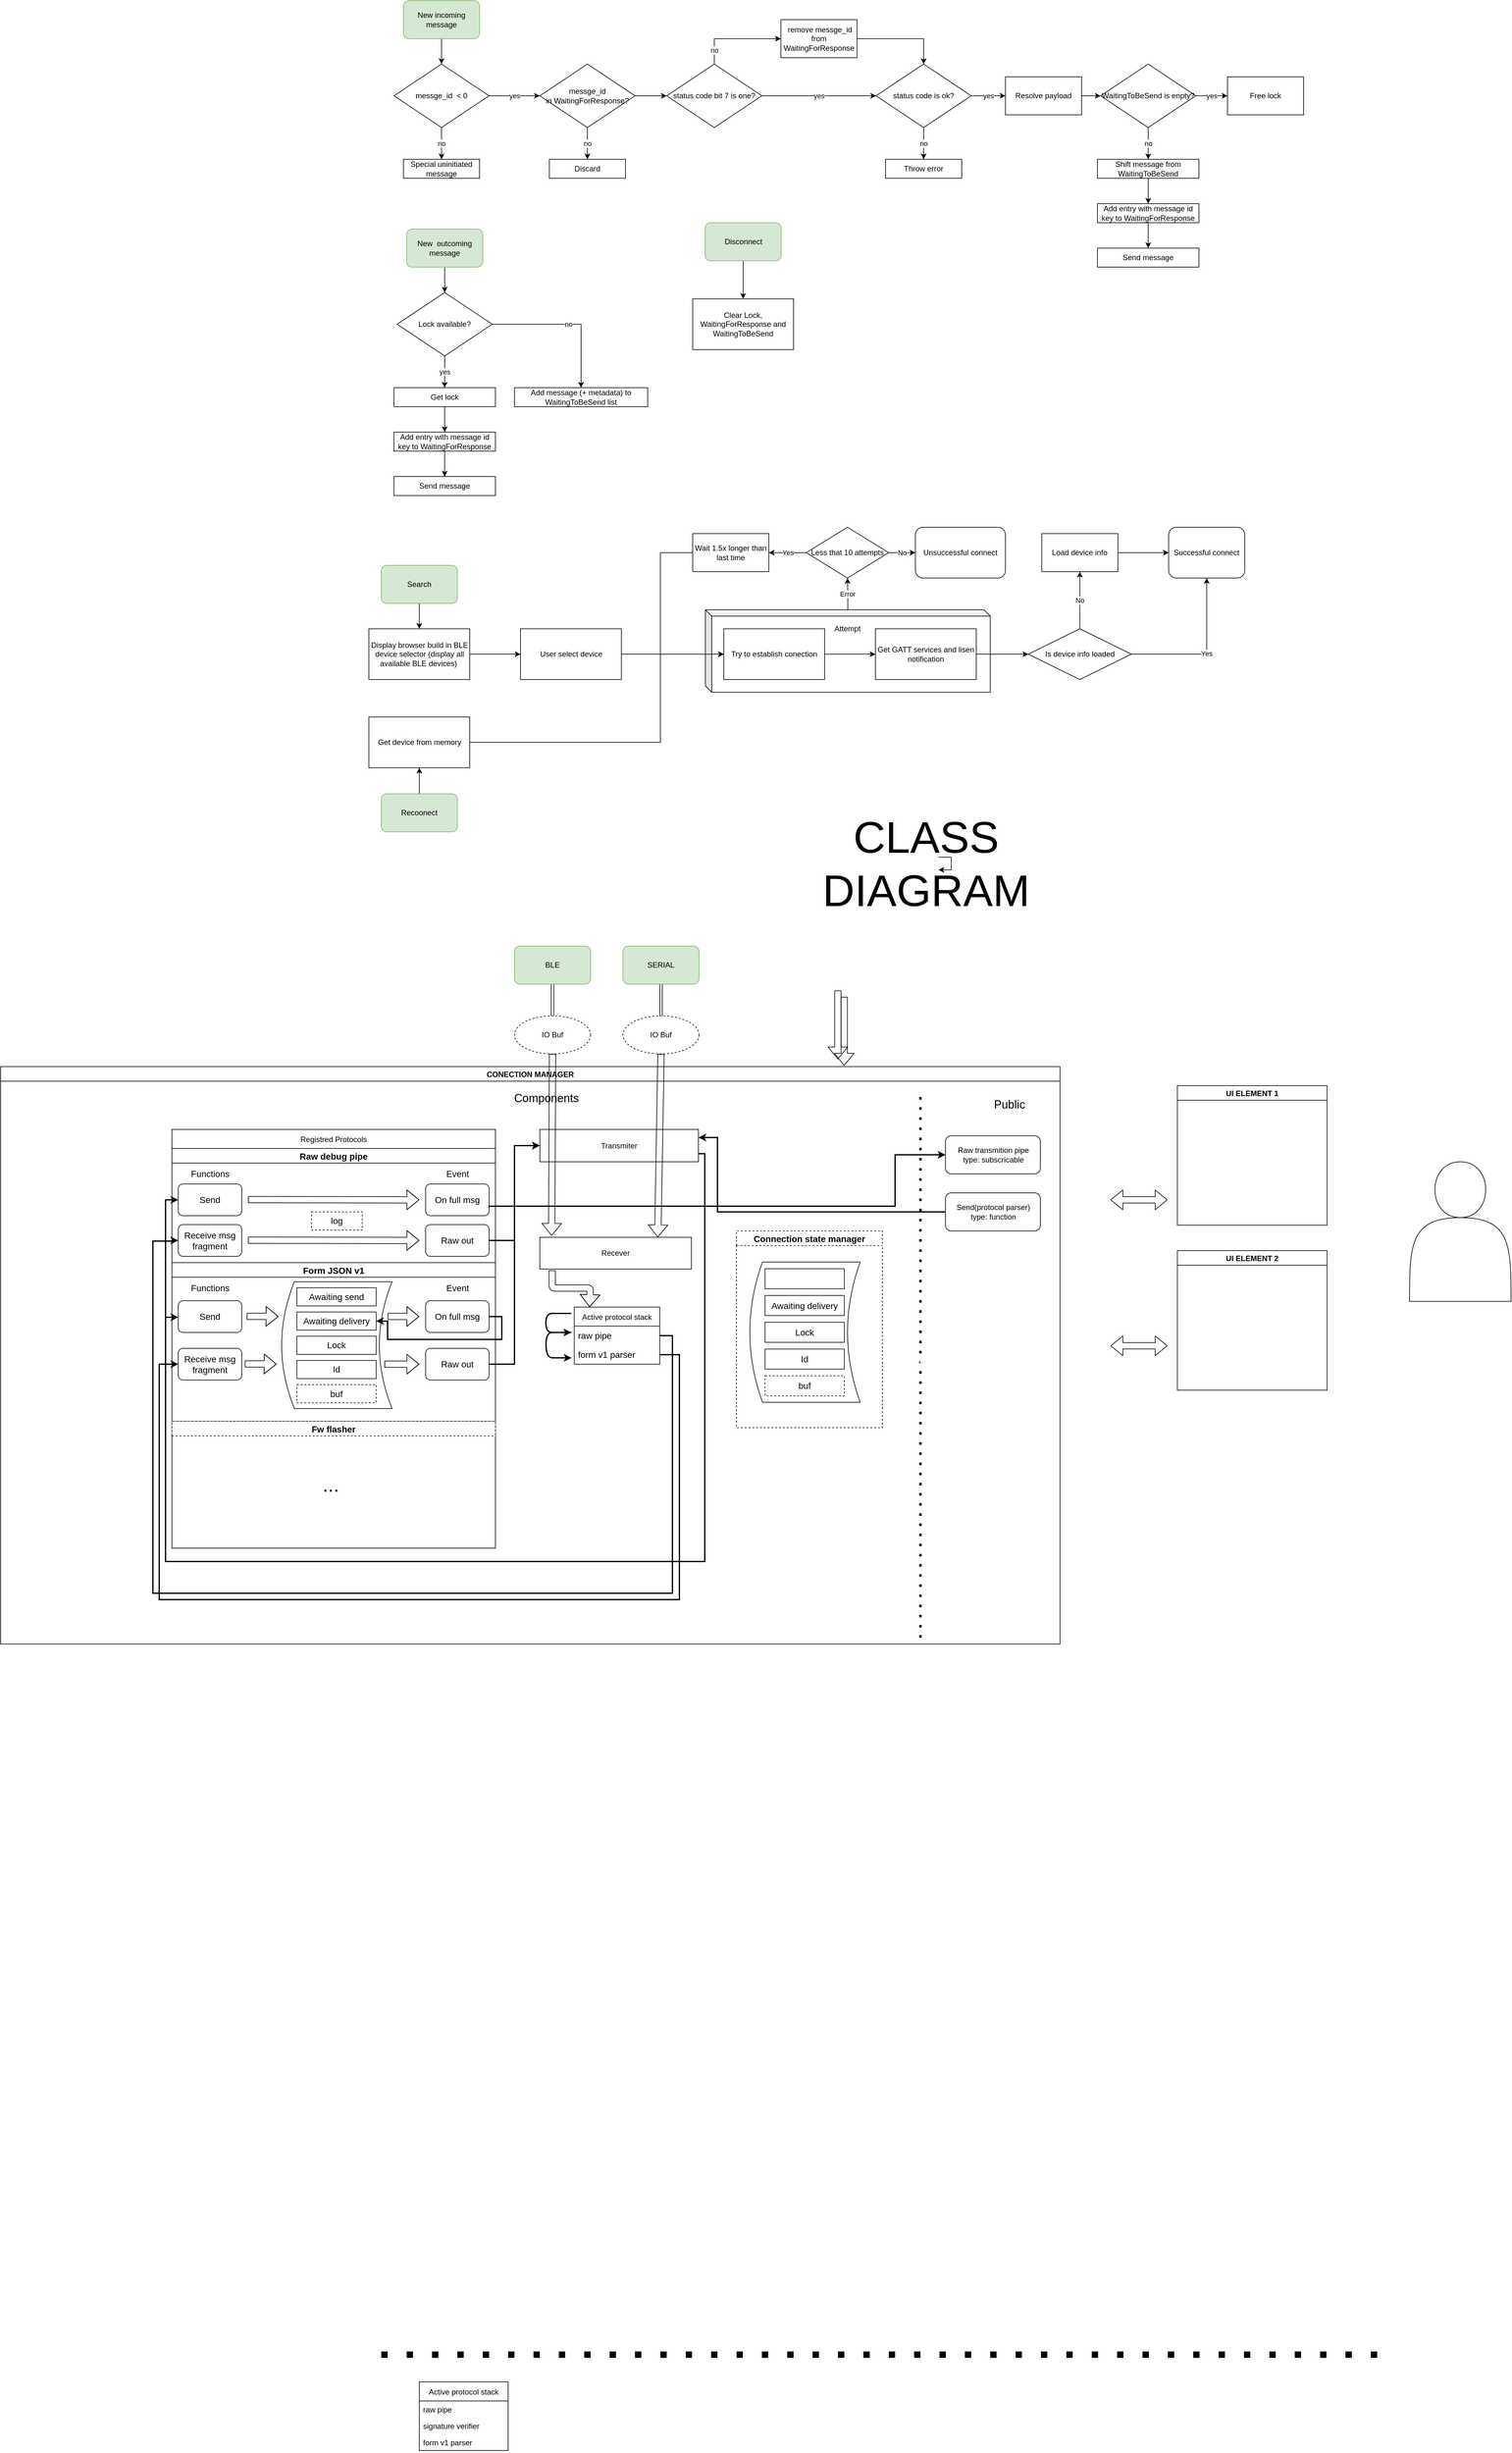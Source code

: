 <mxfile version="13.10.0" type="github">
  <diagram id="C5RBs43oDa-KdzZeNtuy" name="Page-1">
    <mxGraphModel dx="2249" dy="794" grid="1" gridSize="10" guides="1" tooltips="1" connect="1" arrows="1" fold="1" page="1" pageScale="1" pageWidth="827" pageHeight="1169" math="0" shadow="0">
      <root>
        <mxCell id="WIyWlLk6GJQsqaUBKTNV-0" />
        <mxCell id="WIyWlLk6GJQsqaUBKTNV-1" parent="WIyWlLk6GJQsqaUBKTNV-0" />
        <mxCell id="lvy2lMZmZ3CIqMIN97Mz-41" value="Active protocol stack" style="swimlane;fontStyle=0;childLayout=stackLayout;horizontal=1;startSize=30;fillColor=none;horizontalStack=0;resizeParent=1;resizeParentMax=0;resizeLast=0;collapsible=1;marginBottom=0;" vertex="1" parent="WIyWlLk6GJQsqaUBKTNV-1">
          <mxGeometry x="100" y="3793" width="140" height="108" as="geometry" />
        </mxCell>
        <mxCell id="lvy2lMZmZ3CIqMIN97Mz-42" value="raw pipe" style="text;strokeColor=none;fillColor=none;align=left;verticalAlign=top;spacingLeft=4;spacingRight=4;overflow=hidden;rotatable=0;points=[[0,0.5],[1,0.5]];portConstraint=eastwest;" vertex="1" parent="lvy2lMZmZ3CIqMIN97Mz-41">
          <mxGeometry y="30" width="140" height="26" as="geometry" />
        </mxCell>
        <mxCell id="lvy2lMZmZ3CIqMIN97Mz-45" value="signature verifier" style="text;strokeColor=none;fillColor=none;align=left;verticalAlign=top;spacingLeft=4;spacingRight=4;overflow=hidden;rotatable=0;points=[[0,0.5],[1,0.5]];portConstraint=eastwest;" vertex="1" parent="lvy2lMZmZ3CIqMIN97Mz-41">
          <mxGeometry y="56" width="140" height="26" as="geometry" />
        </mxCell>
        <mxCell id="lvy2lMZmZ3CIqMIN97Mz-43" value="form v1 parser" style="text;strokeColor=none;fillColor=none;align=left;verticalAlign=top;spacingLeft=4;spacingRight=4;overflow=hidden;rotatable=0;points=[[0,0.5],[1,0.5]];portConstraint=eastwest;" vertex="1" parent="lvy2lMZmZ3CIqMIN97Mz-41">
          <mxGeometry y="82" width="140" height="26" as="geometry" />
        </mxCell>
        <mxCell id="F4NEJMLzwADMv4_Ogzno-10" value="Error" style="edgeStyle=orthogonalEdgeStyle;rounded=0;orthogonalLoop=1;jettySize=auto;html=1;entryX=0.5;entryY=1;entryDx=0;entryDy=0;" parent="WIyWlLk6GJQsqaUBKTNV-1" source="F4NEJMLzwADMv4_Ogzno-6" target="F4NEJMLzwADMv4_Ogzno-11" edge="1">
          <mxGeometry x="0.01" relative="1" as="geometry">
            <mxPoint x="775" y="950" as="targetPoint" />
            <Array as="points" />
            <mxPoint as="offset" />
          </mxGeometry>
        </mxCell>
        <mxCell id="F4NEJMLzwADMv4_Ogzno-6" value="" style="shape=cube;whiteSpace=wrap;html=1;boundedLbl=1;backgroundOutline=1;darkOpacity=0.05;darkOpacity2=0.1;size=10;" parent="WIyWlLk6GJQsqaUBKTNV-1" vertex="1">
          <mxGeometry x="551" y="1000" width="449" height="130" as="geometry" />
        </mxCell>
        <mxCell id="9E-DVvD8XDIGVB_MegTr-2" value="" style="edgeStyle=orthogonalEdgeStyle;rounded=0;orthogonalLoop=1;jettySize=auto;html=1;entryX=0.5;entryY=0;entryDx=0;entryDy=0;" parent="WIyWlLk6GJQsqaUBKTNV-1" source="9E-DVvD8XDIGVB_MegTr-0" target="9E-DVvD8XDIGVB_MegTr-3" edge="1">
          <mxGeometry relative="1" as="geometry">
            <mxPoint x="140" y="530" as="targetPoint" />
          </mxGeometry>
        </mxCell>
        <mxCell id="9E-DVvD8XDIGVB_MegTr-0" value="New&amp;nbsp; outcoming message" style="rounded=1;whiteSpace=wrap;html=1;fillColor=#d5e8d4;strokeColor=#82b366;" parent="WIyWlLk6GJQsqaUBKTNV-1" vertex="1">
          <mxGeometry x="80" y="400" width="120" height="60" as="geometry" />
        </mxCell>
        <mxCell id="9E-DVvD8XDIGVB_MegTr-7" value="yes" style="edgeStyle=orthogonalEdgeStyle;rounded=0;orthogonalLoop=1;jettySize=auto;html=1;" parent="WIyWlLk6GJQsqaUBKTNV-1" source="9E-DVvD8XDIGVB_MegTr-3" target="9E-DVvD8XDIGVB_MegTr-6" edge="1">
          <mxGeometry relative="1" as="geometry" />
        </mxCell>
        <mxCell id="9E-DVvD8XDIGVB_MegTr-14" value="no" style="edgeStyle=orthogonalEdgeStyle;rounded=0;orthogonalLoop=1;jettySize=auto;html=1;" parent="WIyWlLk6GJQsqaUBKTNV-1" source="9E-DVvD8XDIGVB_MegTr-3" target="9E-DVvD8XDIGVB_MegTr-13" edge="1">
          <mxGeometry relative="1" as="geometry" />
        </mxCell>
        <mxCell id="9E-DVvD8XDIGVB_MegTr-3" value="Lock available?" style="rhombus;whiteSpace=wrap;html=1;" parent="WIyWlLk6GJQsqaUBKTNV-1" vertex="1">
          <mxGeometry x="65" y="500" width="150" height="100" as="geometry" />
        </mxCell>
        <mxCell id="9E-DVvD8XDIGVB_MegTr-11" value="" style="edgeStyle=orthogonalEdgeStyle;rounded=0;orthogonalLoop=1;jettySize=auto;html=1;" parent="WIyWlLk6GJQsqaUBKTNV-1" source="9E-DVvD8XDIGVB_MegTr-6" target="9E-DVvD8XDIGVB_MegTr-9" edge="1">
          <mxGeometry relative="1" as="geometry" />
        </mxCell>
        <mxCell id="9E-DVvD8XDIGVB_MegTr-6" value="Get lock" style="whiteSpace=wrap;html=1;" parent="WIyWlLk6GJQsqaUBKTNV-1" vertex="1">
          <mxGeometry x="60" y="650" width="160" height="30" as="geometry" />
        </mxCell>
        <mxCell id="9E-DVvD8XDIGVB_MegTr-8" value="Send message" style="whiteSpace=wrap;html=1;" parent="WIyWlLk6GJQsqaUBKTNV-1" vertex="1">
          <mxGeometry x="60" y="790" width="160" height="30" as="geometry" />
        </mxCell>
        <mxCell id="9E-DVvD8XDIGVB_MegTr-12" value="" style="edgeStyle=orthogonalEdgeStyle;rounded=0;orthogonalLoop=1;jettySize=auto;html=1;" parent="WIyWlLk6GJQsqaUBKTNV-1" source="9E-DVvD8XDIGVB_MegTr-9" target="9E-DVvD8XDIGVB_MegTr-8" edge="1">
          <mxGeometry relative="1" as="geometry" />
        </mxCell>
        <mxCell id="9E-DVvD8XDIGVB_MegTr-9" value="Add entry with message id key to WaitingForResponse" style="whiteSpace=wrap;html=1;" parent="WIyWlLk6GJQsqaUBKTNV-1" vertex="1">
          <mxGeometry x="60" y="720" width="160" height="30" as="geometry" />
        </mxCell>
        <mxCell id="9E-DVvD8XDIGVB_MegTr-13" value="Add message (+ metadata) to WaitingToBeSend list" style="whiteSpace=wrap;html=1;" parent="WIyWlLk6GJQsqaUBKTNV-1" vertex="1">
          <mxGeometry x="250" y="650" width="210" height="30" as="geometry" />
        </mxCell>
        <mxCell id="9E-DVvD8XDIGVB_MegTr-15" value="" style="edgeStyle=orthogonalEdgeStyle;rounded=0;orthogonalLoop=1;jettySize=auto;html=1;entryX=0.5;entryY=0;entryDx=0;entryDy=0;" parent="WIyWlLk6GJQsqaUBKTNV-1" source="9E-DVvD8XDIGVB_MegTr-16" target="9E-DVvD8XDIGVB_MegTr-19" edge="1">
          <mxGeometry relative="1" as="geometry">
            <mxPoint x="135" y="170" as="targetPoint" />
          </mxGeometry>
        </mxCell>
        <mxCell id="9E-DVvD8XDIGVB_MegTr-16" value="New incoming message" style="rounded=1;whiteSpace=wrap;html=1;fillColor=#d5e8d4;strokeColor=#82b366;" parent="WIyWlLk6GJQsqaUBKTNV-1" vertex="1">
          <mxGeometry x="75" y="40" width="120" height="60" as="geometry" />
        </mxCell>
        <mxCell id="9E-DVvD8XDIGVB_MegTr-17" value="no" style="edgeStyle=orthogonalEdgeStyle;rounded=0;orthogonalLoop=1;jettySize=auto;html=1;" parent="WIyWlLk6GJQsqaUBKTNV-1" source="9E-DVvD8XDIGVB_MegTr-19" target="9E-DVvD8XDIGVB_MegTr-21" edge="1">
          <mxGeometry relative="1" as="geometry" />
        </mxCell>
        <mxCell id="9E-DVvD8XDIGVB_MegTr-28" value="yes" style="edgeStyle=orthogonalEdgeStyle;rounded=0;orthogonalLoop=1;jettySize=auto;html=1;" parent="WIyWlLk6GJQsqaUBKTNV-1" source="9E-DVvD8XDIGVB_MegTr-19" target="9E-DVvD8XDIGVB_MegTr-27" edge="1">
          <mxGeometry relative="1" as="geometry" />
        </mxCell>
        <mxCell id="9E-DVvD8XDIGVB_MegTr-19" value="messge_id&amp;nbsp; &amp;lt; 0" style="rhombus;whiteSpace=wrap;html=1;" parent="WIyWlLk6GJQsqaUBKTNV-1" vertex="1">
          <mxGeometry x="60" y="140" width="150" height="100" as="geometry" />
        </mxCell>
        <mxCell id="9E-DVvD8XDIGVB_MegTr-21" value="Special uninitiated message" style="whiteSpace=wrap;html=1;" parent="WIyWlLk6GJQsqaUBKTNV-1" vertex="1">
          <mxGeometry x="75" y="290" width="120" height="30" as="geometry" />
        </mxCell>
        <mxCell id="9E-DVvD8XDIGVB_MegTr-30" value="no" style="edgeStyle=orthogonalEdgeStyle;rounded=0;orthogonalLoop=1;jettySize=auto;html=1;" parent="WIyWlLk6GJQsqaUBKTNV-1" source="9E-DVvD8XDIGVB_MegTr-27" target="9E-DVvD8XDIGVB_MegTr-29" edge="1">
          <mxGeometry relative="1" as="geometry" />
        </mxCell>
        <mxCell id="9E-DVvD8XDIGVB_MegTr-64" value="" style="edgeStyle=orthogonalEdgeStyle;rounded=0;orthogonalLoop=1;jettySize=auto;html=1;" parent="WIyWlLk6GJQsqaUBKTNV-1" source="9E-DVvD8XDIGVB_MegTr-27" target="9E-DVvD8XDIGVB_MegTr-63" edge="1">
          <mxGeometry relative="1" as="geometry" />
        </mxCell>
        <mxCell id="9E-DVvD8XDIGVB_MegTr-27" value="&lt;span&gt;messge_id in&amp;nbsp;&lt;/span&gt;WaitingForResponse?" style="rhombus;whiteSpace=wrap;html=1;" parent="WIyWlLk6GJQsqaUBKTNV-1" vertex="1">
          <mxGeometry x="290" y="140" width="150" height="100" as="geometry" />
        </mxCell>
        <mxCell id="9E-DVvD8XDIGVB_MegTr-29" value="Discard" style="whiteSpace=wrap;html=1;" parent="WIyWlLk6GJQsqaUBKTNV-1" vertex="1">
          <mxGeometry x="305" y="290" width="120" height="30" as="geometry" />
        </mxCell>
        <mxCell id="9E-DVvD8XDIGVB_MegTr-34" value="no" style="edgeStyle=orthogonalEdgeStyle;rounded=0;orthogonalLoop=1;jettySize=auto;html=1;" parent="WIyWlLk6GJQsqaUBKTNV-1" source="9E-DVvD8XDIGVB_MegTr-31" target="9E-DVvD8XDIGVB_MegTr-33" edge="1">
          <mxGeometry relative="1" as="geometry" />
        </mxCell>
        <mxCell id="9E-DVvD8XDIGVB_MegTr-36" value="yes" style="edgeStyle=orthogonalEdgeStyle;rounded=0;orthogonalLoop=1;jettySize=auto;html=1;" parent="WIyWlLk6GJQsqaUBKTNV-1" source="9E-DVvD8XDIGVB_MegTr-31" target="9E-DVvD8XDIGVB_MegTr-35" edge="1">
          <mxGeometry relative="1" as="geometry" />
        </mxCell>
        <mxCell id="9E-DVvD8XDIGVB_MegTr-31" value="status code is ok?" style="rhombus;whiteSpace=wrap;html=1;" parent="WIyWlLk6GJQsqaUBKTNV-1" vertex="1">
          <mxGeometry x="820" y="140" width="150" height="100" as="geometry" />
        </mxCell>
        <mxCell id="9E-DVvD8XDIGVB_MegTr-33" value="Throw error" style="whiteSpace=wrap;html=1;" parent="WIyWlLk6GJQsqaUBKTNV-1" vertex="1">
          <mxGeometry x="835" y="290" width="120" height="30" as="geometry" />
        </mxCell>
        <mxCell id="9E-DVvD8XDIGVB_MegTr-45" value="" style="edgeStyle=orthogonalEdgeStyle;rounded=0;orthogonalLoop=1;jettySize=auto;html=1;" parent="WIyWlLk6GJQsqaUBKTNV-1" source="9E-DVvD8XDIGVB_MegTr-35" target="9E-DVvD8XDIGVB_MegTr-43" edge="1">
          <mxGeometry relative="1" as="geometry" />
        </mxCell>
        <mxCell id="9E-DVvD8XDIGVB_MegTr-35" value="Resolve payload" style="whiteSpace=wrap;html=1;" parent="WIyWlLk6GJQsqaUBKTNV-1" vertex="1">
          <mxGeometry x="1024" y="160" width="120" height="60" as="geometry" />
        </mxCell>
        <mxCell id="9E-DVvD8XDIGVB_MegTr-39" value="" style="edgeStyle=orthogonalEdgeStyle;rounded=0;orthogonalLoop=1;jettySize=auto;html=1;" parent="WIyWlLk6GJQsqaUBKTNV-1" source="9E-DVvD8XDIGVB_MegTr-37" target="9E-DVvD8XDIGVB_MegTr-31" edge="1">
          <mxGeometry relative="1" as="geometry" />
        </mxCell>
        <mxCell id="9E-DVvD8XDIGVB_MegTr-37" value="&amp;nbsp;remove messge_id from WaitingForResponse" style="whiteSpace=wrap;html=1;" parent="WIyWlLk6GJQsqaUBKTNV-1" vertex="1">
          <mxGeometry x="670" y="70" width="120" height="60" as="geometry" />
        </mxCell>
        <mxCell id="9E-DVvD8XDIGVB_MegTr-56" value="no" style="edgeStyle=orthogonalEdgeStyle;rounded=0;orthogonalLoop=1;jettySize=auto;html=1;" parent="WIyWlLk6GJQsqaUBKTNV-1" source="9E-DVvD8XDIGVB_MegTr-43" target="9E-DVvD8XDIGVB_MegTr-54" edge="1">
          <mxGeometry relative="1" as="geometry" />
        </mxCell>
        <mxCell id="9E-DVvD8XDIGVB_MegTr-61" value="yes" style="edgeStyle=orthogonalEdgeStyle;rounded=0;orthogonalLoop=1;jettySize=auto;html=1;" parent="WIyWlLk6GJQsqaUBKTNV-1" source="9E-DVvD8XDIGVB_MegTr-43" target="9E-DVvD8XDIGVB_MegTr-60" edge="1">
          <mxGeometry relative="1" as="geometry" />
        </mxCell>
        <mxCell id="9E-DVvD8XDIGVB_MegTr-43" value="&lt;span&gt;WaitingToBeSend is enpty?&lt;/span&gt;" style="rhombus;whiteSpace=wrap;html=1;" parent="WIyWlLk6GJQsqaUBKTNV-1" vertex="1">
          <mxGeometry x="1174" y="140" width="150" height="100" as="geometry" />
        </mxCell>
        <mxCell id="9E-DVvD8XDIGVB_MegTr-50" value="Send message" style="whiteSpace=wrap;html=1;" parent="WIyWlLk6GJQsqaUBKTNV-1" vertex="1">
          <mxGeometry x="1169" y="430" width="160" height="30" as="geometry" />
        </mxCell>
        <mxCell id="9E-DVvD8XDIGVB_MegTr-51" value="" style="edgeStyle=orthogonalEdgeStyle;rounded=0;orthogonalLoop=1;jettySize=auto;html=1;" parent="WIyWlLk6GJQsqaUBKTNV-1" source="9E-DVvD8XDIGVB_MegTr-52" target="9E-DVvD8XDIGVB_MegTr-50" edge="1">
          <mxGeometry relative="1" as="geometry" />
        </mxCell>
        <mxCell id="9E-DVvD8XDIGVB_MegTr-52" value="Add entry with message id key to WaitingForResponse" style="whiteSpace=wrap;html=1;" parent="WIyWlLk6GJQsqaUBKTNV-1" vertex="1">
          <mxGeometry x="1169" y="360" width="160" height="30" as="geometry" />
        </mxCell>
        <mxCell id="9E-DVvD8XDIGVB_MegTr-57" value="" style="edgeStyle=orthogonalEdgeStyle;rounded=0;orthogonalLoop=1;jettySize=auto;html=1;" parent="WIyWlLk6GJQsqaUBKTNV-1" source="9E-DVvD8XDIGVB_MegTr-54" target="9E-DVvD8XDIGVB_MegTr-52" edge="1">
          <mxGeometry relative="1" as="geometry" />
        </mxCell>
        <mxCell id="9E-DVvD8XDIGVB_MegTr-54" value="Shift message from WaitingToBeSend" style="whiteSpace=wrap;html=1;" parent="WIyWlLk6GJQsqaUBKTNV-1" vertex="1">
          <mxGeometry x="1169" y="290" width="160" height="30" as="geometry" />
        </mxCell>
        <mxCell id="9E-DVvD8XDIGVB_MegTr-60" value="Free lock" style="whiteSpace=wrap;html=1;" parent="WIyWlLk6GJQsqaUBKTNV-1" vertex="1">
          <mxGeometry x="1374" y="160" width="120" height="60" as="geometry" />
        </mxCell>
        <mxCell id="9E-DVvD8XDIGVB_MegTr-70" value="" style="edgeStyle=orthogonalEdgeStyle;rounded=0;orthogonalLoop=1;jettySize=auto;html=1;" parent="WIyWlLk6GJQsqaUBKTNV-1" source="9E-DVvD8XDIGVB_MegTr-62" target="9E-DVvD8XDIGVB_MegTr-69" edge="1">
          <mxGeometry relative="1" as="geometry" />
        </mxCell>
        <mxCell id="9E-DVvD8XDIGVB_MegTr-62" value="Disconnect" style="rounded=1;whiteSpace=wrap;html=1;fillColor=#d5e8d4;strokeColor=#82b366;" parent="WIyWlLk6GJQsqaUBKTNV-1" vertex="1">
          <mxGeometry x="550.5" y="390" width="120" height="60" as="geometry" />
        </mxCell>
        <mxCell id="9E-DVvD8XDIGVB_MegTr-67" value="yes" style="edgeStyle=orthogonalEdgeStyle;rounded=0;orthogonalLoop=1;jettySize=auto;html=1;entryX=0;entryY=0.5;entryDx=0;entryDy=0;" parent="WIyWlLk6GJQsqaUBKTNV-1" source="9E-DVvD8XDIGVB_MegTr-63" target="9E-DVvD8XDIGVB_MegTr-31" edge="1">
          <mxGeometry relative="1" as="geometry" />
        </mxCell>
        <mxCell id="9E-DVvD8XDIGVB_MegTr-68" value="no" style="edgeStyle=orthogonalEdgeStyle;rounded=0;orthogonalLoop=1;jettySize=auto;html=1;entryX=0;entryY=0.5;entryDx=0;entryDy=0;exitX=0.443;exitY=0.078;exitDx=0;exitDy=0;exitPerimeter=0;" parent="WIyWlLk6GJQsqaUBKTNV-1" source="9E-DVvD8XDIGVB_MegTr-63" target="9E-DVvD8XDIGVB_MegTr-37" edge="1">
          <mxGeometry relative="1" as="geometry">
            <Array as="points">
              <mxPoint x="557" y="190" />
              <mxPoint x="565" y="190" />
              <mxPoint x="565" y="100" />
            </Array>
          </mxGeometry>
        </mxCell>
        <mxCell id="9E-DVvD8XDIGVB_MegTr-63" value="status code bit 7 is one?" style="rhombus;whiteSpace=wrap;html=1;" parent="WIyWlLk6GJQsqaUBKTNV-1" vertex="1">
          <mxGeometry x="490" y="140" width="150" height="100" as="geometry" />
        </mxCell>
        <mxCell id="9E-DVvD8XDIGVB_MegTr-69" value="Clear Lock, WaitingForResponse and WaitingToBeSend" style="whiteSpace=wrap;html=1;" parent="WIyWlLk6GJQsqaUBKTNV-1" vertex="1">
          <mxGeometry x="531" y="510" width="159" height="80" as="geometry" />
        </mxCell>
        <mxCell id="F4NEJMLzwADMv4_Ogzno-17" value="" style="edgeStyle=orthogonalEdgeStyle;rounded=0;orthogonalLoop=1;jettySize=auto;html=1;" parent="WIyWlLk6GJQsqaUBKTNV-1" source="F4NEJMLzwADMv4_Ogzno-0" target="F4NEJMLzwADMv4_Ogzno-1" edge="1">
          <mxGeometry relative="1" as="geometry" />
        </mxCell>
        <mxCell id="F4NEJMLzwADMv4_Ogzno-0" value="Search" style="rounded=1;whiteSpace=wrap;html=1;fillColor=#d5e8d4;strokeColor=#82b366;" parent="WIyWlLk6GJQsqaUBKTNV-1" vertex="1">
          <mxGeometry x="40" y="930" width="120" height="60" as="geometry" />
        </mxCell>
        <mxCell id="F4NEJMLzwADMv4_Ogzno-3" value="" style="edgeStyle=orthogonalEdgeStyle;rounded=0;orthogonalLoop=1;jettySize=auto;html=1;" parent="WIyWlLk6GJQsqaUBKTNV-1" source="F4NEJMLzwADMv4_Ogzno-1" target="F4NEJMLzwADMv4_Ogzno-2" edge="1">
          <mxGeometry relative="1" as="geometry" />
        </mxCell>
        <mxCell id="F4NEJMLzwADMv4_Ogzno-1" value="Display browser build in BLE device selector (display all available BLE devices)&amp;nbsp;" style="whiteSpace=wrap;html=1;" parent="WIyWlLk6GJQsqaUBKTNV-1" vertex="1">
          <mxGeometry x="20.5" y="1030" width="159" height="80" as="geometry" />
        </mxCell>
        <mxCell id="F4NEJMLzwADMv4_Ogzno-5" value="" style="edgeStyle=orthogonalEdgeStyle;rounded=0;orthogonalLoop=1;jettySize=auto;html=1;" parent="WIyWlLk6GJQsqaUBKTNV-1" source="F4NEJMLzwADMv4_Ogzno-2" target="F4NEJMLzwADMv4_Ogzno-4" edge="1">
          <mxGeometry relative="1" as="geometry" />
        </mxCell>
        <mxCell id="F4NEJMLzwADMv4_Ogzno-2" value="User select device" style="whiteSpace=wrap;html=1;" parent="WIyWlLk6GJQsqaUBKTNV-1" vertex="1">
          <mxGeometry x="259.5" y="1030" width="159" height="80" as="geometry" />
        </mxCell>
        <mxCell id="F4NEJMLzwADMv4_Ogzno-8" value="" style="edgeStyle=orthogonalEdgeStyle;rounded=0;orthogonalLoop=1;jettySize=auto;html=1;" parent="WIyWlLk6GJQsqaUBKTNV-1" source="F4NEJMLzwADMv4_Ogzno-4" target="F4NEJMLzwADMv4_Ogzno-7" edge="1">
          <mxGeometry relative="1" as="geometry" />
        </mxCell>
        <mxCell id="F4NEJMLzwADMv4_Ogzno-4" value="Try to establish conection" style="whiteSpace=wrap;html=1;" parent="WIyWlLk6GJQsqaUBKTNV-1" vertex="1">
          <mxGeometry x="580" y="1030" width="159" height="80" as="geometry" />
        </mxCell>
        <mxCell id="F4NEJMLzwADMv4_Ogzno-26" value="" style="edgeStyle=orthogonalEdgeStyle;rounded=0;orthogonalLoop=1;jettySize=auto;html=1;" parent="WIyWlLk6GJQsqaUBKTNV-1" source="F4NEJMLzwADMv4_Ogzno-7" target="F4NEJMLzwADMv4_Ogzno-25" edge="1">
          <mxGeometry relative="1" as="geometry" />
        </mxCell>
        <mxCell id="F4NEJMLzwADMv4_Ogzno-7" value="Get GATT services and lisen notification" style="whiteSpace=wrap;html=1;" parent="WIyWlLk6GJQsqaUBKTNV-1" vertex="1">
          <mxGeometry x="819" y="1030" width="159" height="80" as="geometry" />
        </mxCell>
        <mxCell id="F4NEJMLzwADMv4_Ogzno-13" value="Yes" style="edgeStyle=orthogonalEdgeStyle;rounded=0;orthogonalLoop=1;jettySize=auto;html=1;" parent="WIyWlLk6GJQsqaUBKTNV-1" source="F4NEJMLzwADMv4_Ogzno-11" target="F4NEJMLzwADMv4_Ogzno-12" edge="1">
          <mxGeometry relative="1" as="geometry" />
        </mxCell>
        <mxCell id="F4NEJMLzwADMv4_Ogzno-16" value="No" style="edgeStyle=orthogonalEdgeStyle;rounded=0;orthogonalLoop=1;jettySize=auto;html=1;" parent="WIyWlLk6GJQsqaUBKTNV-1" source="F4NEJMLzwADMv4_Ogzno-11" target="F4NEJMLzwADMv4_Ogzno-15" edge="1">
          <mxGeometry relative="1" as="geometry" />
        </mxCell>
        <mxCell id="F4NEJMLzwADMv4_Ogzno-11" value="Less that 10 attempts" style="rhombus;whiteSpace=wrap;html=1;" parent="WIyWlLk6GJQsqaUBKTNV-1" vertex="1">
          <mxGeometry x="710" y="870" width="130" height="80" as="geometry" />
        </mxCell>
        <mxCell id="F4NEJMLzwADMv4_Ogzno-14" style="edgeStyle=orthogonalEdgeStyle;rounded=0;orthogonalLoop=1;jettySize=auto;html=1;entryX=0;entryY=0.5;entryDx=0;entryDy=0;" parent="WIyWlLk6GJQsqaUBKTNV-1" source="F4NEJMLzwADMv4_Ogzno-12" target="F4NEJMLzwADMv4_Ogzno-4" edge="1">
          <mxGeometry relative="1" as="geometry">
            <Array as="points">
              <mxPoint x="480" y="910" />
              <mxPoint x="480" y="1070" />
            </Array>
          </mxGeometry>
        </mxCell>
        <mxCell id="F4NEJMLzwADMv4_Ogzno-12" value="Wait 1.5x longer than last time" style="whiteSpace=wrap;html=1;" parent="WIyWlLk6GJQsqaUBKTNV-1" vertex="1">
          <mxGeometry x="531" y="880" width="120" height="60" as="geometry" />
        </mxCell>
        <mxCell id="F4NEJMLzwADMv4_Ogzno-15" value="Unsuccessful connect" style="rounded=1;whiteSpace=wrap;html=1;fontFamily=Helvetica;fontSize=12;fontColor=#000000;align=center;strokeColor=#000000;fillColor=#ffffff;" parent="WIyWlLk6GJQsqaUBKTNV-1" vertex="1">
          <mxGeometry x="882" y="870" width="142" height="80" as="geometry" />
        </mxCell>
        <mxCell id="F4NEJMLzwADMv4_Ogzno-21" value="" style="edgeStyle=orthogonalEdgeStyle;rounded=0;orthogonalLoop=1;jettySize=auto;html=1;" parent="WIyWlLk6GJQsqaUBKTNV-1" source="F4NEJMLzwADMv4_Ogzno-18" target="F4NEJMLzwADMv4_Ogzno-19" edge="1">
          <mxGeometry relative="1" as="geometry" />
        </mxCell>
        <mxCell id="F4NEJMLzwADMv4_Ogzno-18" value="Recoonect" style="rounded=1;whiteSpace=wrap;html=1;fillColor=#d5e8d4;strokeColor=#82b366;" parent="WIyWlLk6GJQsqaUBKTNV-1" vertex="1">
          <mxGeometry x="40" y="1290" width="120" height="60" as="geometry" />
        </mxCell>
        <mxCell id="F4NEJMLzwADMv4_Ogzno-22" style="edgeStyle=orthogonalEdgeStyle;rounded=0;orthogonalLoop=1;jettySize=auto;html=1;entryX=0;entryY=0.5;entryDx=0;entryDy=0;" parent="WIyWlLk6GJQsqaUBKTNV-1" source="F4NEJMLzwADMv4_Ogzno-19" target="F4NEJMLzwADMv4_Ogzno-4" edge="1">
          <mxGeometry relative="1" as="geometry">
            <Array as="points">
              <mxPoint x="480" y="1209" />
              <mxPoint x="480" y="1070" />
            </Array>
          </mxGeometry>
        </mxCell>
        <mxCell id="F4NEJMLzwADMv4_Ogzno-19" value="Get device from memory" style="whiteSpace=wrap;html=1;" parent="WIyWlLk6GJQsqaUBKTNV-1" vertex="1">
          <mxGeometry x="20.5" y="1169" width="159" height="80" as="geometry" />
        </mxCell>
        <mxCell id="F4NEJMLzwADMv4_Ogzno-28" value="No" style="edgeStyle=orthogonalEdgeStyle;rounded=0;orthogonalLoop=1;jettySize=auto;html=1;" parent="WIyWlLk6GJQsqaUBKTNV-1" source="F4NEJMLzwADMv4_Ogzno-25" target="F4NEJMLzwADMv4_Ogzno-27" edge="1">
          <mxGeometry relative="1" as="geometry" />
        </mxCell>
        <mxCell id="F4NEJMLzwADMv4_Ogzno-32" value="Yes" style="edgeStyle=orthogonalEdgeStyle;rounded=0;orthogonalLoop=1;jettySize=auto;html=1;entryX=0.5;entryY=1;entryDx=0;entryDy=0;" parent="WIyWlLk6GJQsqaUBKTNV-1" source="F4NEJMLzwADMv4_Ogzno-25" target="F4NEJMLzwADMv4_Ogzno-29" edge="1">
          <mxGeometry relative="1" as="geometry" />
        </mxCell>
        <mxCell id="F4NEJMLzwADMv4_Ogzno-25" value="Is device info loaded" style="rhombus;whiteSpace=wrap;html=1;" parent="WIyWlLk6GJQsqaUBKTNV-1" vertex="1">
          <mxGeometry x="1060" y="1030" width="162.5" height="80" as="geometry" />
        </mxCell>
        <mxCell id="F4NEJMLzwADMv4_Ogzno-30" value="" style="edgeStyle=orthogonalEdgeStyle;rounded=0;orthogonalLoop=1;jettySize=auto;html=1;" parent="WIyWlLk6GJQsqaUBKTNV-1" source="F4NEJMLzwADMv4_Ogzno-27" target="F4NEJMLzwADMv4_Ogzno-29" edge="1">
          <mxGeometry relative="1" as="geometry" />
        </mxCell>
        <mxCell id="F4NEJMLzwADMv4_Ogzno-27" value="Load device info" style="whiteSpace=wrap;html=1;" parent="WIyWlLk6GJQsqaUBKTNV-1" vertex="1">
          <mxGeometry x="1081.25" y="880" width="120" height="60" as="geometry" />
        </mxCell>
        <mxCell id="F4NEJMLzwADMv4_Ogzno-29" value="&lt;span&gt;Successful connect&lt;/span&gt;" style="rounded=1;whiteSpace=wrap;html=1;fontFamily=Helvetica;fontSize=12;fontColor=#000000;align=center;strokeColor=#000000;fillColor=#ffffff;" parent="WIyWlLk6GJQsqaUBKTNV-1" vertex="1">
          <mxGeometry x="1281.25" y="870" width="120" height="80" as="geometry" />
        </mxCell>
        <mxCell id="F4NEJMLzwADMv4_Ogzno-33" value="Attempt" style="text;html=1;strokeColor=none;fillColor=none;align=center;verticalAlign=middle;whiteSpace=wrap;rounded=0;" parent="WIyWlLk6GJQsqaUBKTNV-1" vertex="1">
          <mxGeometry x="755" y="1020" width="40" height="20" as="geometry" />
        </mxCell>
        <mxCell id="jaVUkUkzj-2KPpZ6eJnQ-0" value="&lt;span style=&quot;font-size: 70px&quot;&gt;CLASS DIAGRAM&lt;/span&gt;" style="text;html=1;strokeColor=none;fillColor=none;align=center;verticalAlign=middle;whiteSpace=wrap;rounded=0;" parent="WIyWlLk6GJQsqaUBKTNV-1" vertex="1">
          <mxGeometry x="878.5" y="1390" width="40" height="20" as="geometry" />
        </mxCell>
        <mxCell id="jaVUkUkzj-2KPpZ6eJnQ-1" style="edgeStyle=orthogonalEdgeStyle;rounded=0;orthogonalLoop=1;jettySize=auto;html=1;" parent="WIyWlLk6GJQsqaUBKTNV-1" source="jaVUkUkzj-2KPpZ6eJnQ-0" target="jaVUkUkzj-2KPpZ6eJnQ-0" edge="1">
          <mxGeometry relative="1" as="geometry" />
        </mxCell>
        <mxCell id="lvy2lMZmZ3CIqMIN97Mz-18" value="" style="edgeStyle=orthogonalEdgeStyle;rounded=0;orthogonalLoop=1;jettySize=auto;html=1;shape=link;" edge="1" parent="WIyWlLk6GJQsqaUBKTNV-1" source="lvy2lMZmZ3CIqMIN97Mz-5" target="lvy2lMZmZ3CIqMIN97Mz-17">
          <mxGeometry relative="1" as="geometry" />
        </mxCell>
        <mxCell id="lvy2lMZmZ3CIqMIN97Mz-5" value="BLE" style="rounded=1;whiteSpace=wrap;html=1;fillColor=#d5e8d4;strokeColor=#82b366;" vertex="1" parent="WIyWlLk6GJQsqaUBKTNV-1">
          <mxGeometry x="250" y="1530" width="120" height="60" as="geometry" />
        </mxCell>
        <mxCell id="lvy2lMZmZ3CIqMIN97Mz-19" value="" style="edgeStyle=orthogonalEdgeStyle;rounded=0;orthogonalLoop=1;jettySize=auto;html=1;shape=link;" edge="1" parent="WIyWlLk6GJQsqaUBKTNV-1" source="lvy2lMZmZ3CIqMIN97Mz-6" target="lvy2lMZmZ3CIqMIN97Mz-16">
          <mxGeometry relative="1" as="geometry" />
        </mxCell>
        <mxCell id="lvy2lMZmZ3CIqMIN97Mz-6" value="SERIAL" style="rounded=1;whiteSpace=wrap;html=1;fillColor=#d5e8d4;strokeColor=#82b366;" vertex="1" parent="WIyWlLk6GJQsqaUBKTNV-1">
          <mxGeometry x="421" y="1530" width="120" height="60" as="geometry" />
        </mxCell>
        <mxCell id="lvy2lMZmZ3CIqMIN97Mz-8" value="CONECTION MANAGER" style="swimlane;startSize=23;" vertex="1" parent="WIyWlLk6GJQsqaUBKTNV-1">
          <mxGeometry x="-560" y="1720" width="1670" height="910" as="geometry">
            <mxRectangle x="80" y="1720" width="170" height="23" as="alternateBounds" />
          </mxGeometry>
        </mxCell>
        <mxCell id="lvy2lMZmZ3CIqMIN97Mz-10" value="Transmiter" style="rounded=0;whiteSpace=wrap;html=1;" vertex="1" parent="lvy2lMZmZ3CIqMIN97Mz-8">
          <mxGeometry x="850" y="99" width="250" height="51" as="geometry" />
        </mxCell>
        <mxCell id="lvy2lMZmZ3CIqMIN97Mz-24" value="Recever" style="rounded=0;whiteSpace=wrap;html=1;" vertex="1" parent="lvy2lMZmZ3CIqMIN97Mz-8">
          <mxGeometry x="850" y="269" width="239" height="50" as="geometry" />
        </mxCell>
        <mxCell id="lvy2lMZmZ3CIqMIN97Mz-31" value="" style="shape=flexArrow;endArrow=classic;html=1;entryX=0.18;entryY=0;entryDx=0;entryDy=0;entryPerimeter=0;" edge="1" parent="lvy2lMZmZ3CIqMIN97Mz-8" target="lvy2lMZmZ3CIqMIN97Mz-33">
          <mxGeometry width="50" height="50" relative="1" as="geometry">
            <mxPoint x="869.5" y="321" as="sourcePoint" />
            <mxPoint x="959.5" y="349" as="targetPoint" />
            <Array as="points">
              <mxPoint x="869.5" y="349" />
              <mxPoint x="929.5" y="349" />
            </Array>
          </mxGeometry>
        </mxCell>
        <mxCell id="lvy2lMZmZ3CIqMIN97Mz-33" value="Active protocol stack" style="swimlane;fontStyle=0;childLayout=stackLayout;horizontal=1;startSize=30;fillColor=none;horizontalStack=0;resizeParent=1;resizeParentMax=0;resizeLast=0;collapsible=1;marginBottom=0;fontSize=12;" vertex="1" parent="lvy2lMZmZ3CIqMIN97Mz-8">
          <mxGeometry x="904.25" y="379" width="134.75" height="90" as="geometry" />
        </mxCell>
        <mxCell id="lvy2lMZmZ3CIqMIN97Mz-34" value="raw pipe" style="text;strokeColor=none;fillColor=none;align=left;verticalAlign=top;spacingLeft=4;spacingRight=4;overflow=hidden;rotatable=0;points=[[0,0.5],[1,0.5]];portConstraint=eastwest;fontSize=14;" vertex="1" parent="lvy2lMZmZ3CIqMIN97Mz-33">
          <mxGeometry y="30" width="134.75" height="30" as="geometry" />
        </mxCell>
        <mxCell id="lvy2lMZmZ3CIqMIN97Mz-35" value="form v1 parser" style="text;strokeColor=none;fillColor=none;align=left;verticalAlign=top;spacingLeft=4;spacingRight=4;overflow=hidden;rotatable=0;points=[[0,0.5],[1,0.5]];portConstraint=eastwest;fontSize=14;" vertex="1" parent="lvy2lMZmZ3CIqMIN97Mz-33">
          <mxGeometry y="60" width="134.75" height="30" as="geometry" />
        </mxCell>
        <mxCell id="lvy2lMZmZ3CIqMIN97Mz-49" value="&lt;font style=&quot;font-size: 18px&quot;&gt;Public&lt;/font&gt;" style="text;html=1;align=center;verticalAlign=middle;resizable=0;points=[];autosize=1;" vertex="1" parent="lvy2lMZmZ3CIqMIN97Mz-8">
          <mxGeometry x="1560" y="50" width="60" height="20" as="geometry" />
        </mxCell>
        <mxCell id="lvy2lMZmZ3CIqMIN97Mz-50" value="Raw transmition pipe&lt;br&gt;type: subscricable" style="rounded=1;whiteSpace=wrap;html=1;" vertex="1" parent="lvy2lMZmZ3CIqMIN97Mz-8">
          <mxGeometry x="1489.5" y="109" width="149.5" height="60" as="geometry" />
        </mxCell>
        <mxCell id="lvy2lMZmZ3CIqMIN97Mz-221" style="edgeStyle=orthogonalEdgeStyle;rounded=0;orthogonalLoop=1;jettySize=auto;html=1;entryX=0;entryY=0.5;entryDx=0;entryDy=0;strokeWidth=2;fontSize=14;exitX=1;exitY=0.75;exitDx=0;exitDy=0;" edge="1" parent="lvy2lMZmZ3CIqMIN97Mz-8" source="lvy2lMZmZ3CIqMIN97Mz-10" target="lvy2lMZmZ3CIqMIN97Mz-139">
          <mxGeometry relative="1" as="geometry">
            <mxPoint x="1130" y="137" as="sourcePoint" />
            <Array as="points">
              <mxPoint x="1110" y="137" />
              <mxPoint x="1110" y="780" />
              <mxPoint x="260" y="780" />
              <mxPoint x="260" y="210" />
            </Array>
          </mxGeometry>
        </mxCell>
        <mxCell id="lvy2lMZmZ3CIqMIN97Mz-225" style="edgeStyle=orthogonalEdgeStyle;rounded=0;orthogonalLoop=1;jettySize=auto;html=1;exitX=0;exitY=0.5;exitDx=0;exitDy=0;entryX=1;entryY=0.25;entryDx=0;entryDy=0;strokeWidth=2;fontSize=14;" edge="1" parent="lvy2lMZmZ3CIqMIN97Mz-8" source="lvy2lMZmZ3CIqMIN97Mz-52" target="lvy2lMZmZ3CIqMIN97Mz-10">
          <mxGeometry relative="1" as="geometry">
            <Array as="points">
              <mxPoint x="1130" y="229" />
              <mxPoint x="1130" y="112" />
            </Array>
          </mxGeometry>
        </mxCell>
        <mxCell id="lvy2lMZmZ3CIqMIN97Mz-52" value="Send(protocol parser)&lt;br&gt;type: function" style="rounded=1;whiteSpace=wrap;html=1;" vertex="1" parent="lvy2lMZmZ3CIqMIN97Mz-8">
          <mxGeometry x="1489.5" y="199" width="149.5" height="60" as="geometry" />
        </mxCell>
        <mxCell id="lvy2lMZmZ3CIqMIN97Mz-61" value="" style="curved=1;endArrow=classic;html=1;strokeWidth=2;" edge="1" parent="lvy2lMZmZ3CIqMIN97Mz-8">
          <mxGeometry width="50" height="50" relative="1" as="geometry">
            <mxPoint x="899.5" y="419" as="sourcePoint" />
            <mxPoint x="900" y="459" as="targetPoint" />
            <Array as="points">
              <mxPoint x="879.5" y="419" />
              <mxPoint x="859.5" y="419" />
              <mxPoint x="860" y="459" />
              <mxPoint x="880" y="459" />
            </Array>
          </mxGeometry>
        </mxCell>
        <mxCell id="lvy2lMZmZ3CIqMIN97Mz-77" value="" style="curved=1;endArrow=classic;html=1;strokeWidth=2;" edge="1" parent="lvy2lMZmZ3CIqMIN97Mz-8">
          <mxGeometry width="50" height="50" relative="1" as="geometry">
            <mxPoint x="899.5" y="389" as="sourcePoint" />
            <mxPoint x="899.5" y="419" as="targetPoint" />
            <Array as="points">
              <mxPoint x="879.5" y="389" />
              <mxPoint x="859.5" y="389" />
              <mxPoint x="859.5" y="419" />
              <mxPoint x="879.5" y="419" />
            </Array>
          </mxGeometry>
        </mxCell>
        <mxCell id="lvy2lMZmZ3CIqMIN97Mz-47" value="`" style="endArrow=none;dashed=1;html=1;dashPattern=1 3;strokeWidth=4;" edge="1" parent="lvy2lMZmZ3CIqMIN97Mz-8">
          <mxGeometry width="50" height="50" relative="1" as="geometry">
            <mxPoint x="1450" y="900" as="sourcePoint" />
            <mxPoint x="1450" y="40" as="targetPoint" />
          </mxGeometry>
        </mxCell>
        <mxCell id="lvy2lMZmZ3CIqMIN97Mz-96" value="Registred Protocols" style="swimlane;fontStyle=0;childLayout=stackLayout;horizontal=1;startSize=30;fillColor=none;horizontalStack=0;resizeParent=1;resizeParentMax=0;resizeLast=0;collapsible=1;marginBottom=0;fontSize=12;" vertex="1" parent="lvy2lMZmZ3CIqMIN97Mz-8">
          <mxGeometry x="270" y="99" width="510" height="660" as="geometry" />
        </mxCell>
        <mxCell id="lvy2lMZmZ3CIqMIN97Mz-106" value="Raw debug pipe" style="swimlane;fontSize=14;" vertex="1" parent="lvy2lMZmZ3CIqMIN97Mz-96">
          <mxGeometry y="30" width="510" height="180" as="geometry">
            <mxRectangle x="610" y="2338" width="140" height="23" as="alternateBounds" />
          </mxGeometry>
        </mxCell>
        <mxCell id="lvy2lMZmZ3CIqMIN97Mz-139" value="Send" style="rounded=1;whiteSpace=wrap;html=1;fontSize=14;" vertex="1" parent="lvy2lMZmZ3CIqMIN97Mz-106">
          <mxGeometry x="10" y="56" width="100" height="50" as="geometry" />
        </mxCell>
        <mxCell id="lvy2lMZmZ3CIqMIN97Mz-140" value="Receive msg fragment" style="rounded=1;whiteSpace=wrap;html=1;fontSize=14;" vertex="1" parent="lvy2lMZmZ3CIqMIN97Mz-106">
          <mxGeometry x="10" y="120" width="100" height="50" as="geometry" />
        </mxCell>
        <mxCell id="lvy2lMZmZ3CIqMIN97Mz-150" value="Functions" style="text;html=1;align=center;verticalAlign=middle;resizable=0;points=[];autosize=1;fontSize=14;" vertex="1" parent="lvy2lMZmZ3CIqMIN97Mz-106">
          <mxGeometry x="20" y="30" width="80" height="20" as="geometry" />
        </mxCell>
        <mxCell id="lvy2lMZmZ3CIqMIN97Mz-161" value="On full msg" style="rounded=1;whiteSpace=wrap;html=1;fontSize=14;" vertex="1" parent="lvy2lMZmZ3CIqMIN97Mz-106">
          <mxGeometry x="400" y="56" width="100" height="50" as="geometry" />
        </mxCell>
        <mxCell id="lvy2lMZmZ3CIqMIN97Mz-162" value="Event" style="text;html=1;align=center;verticalAlign=middle;resizable=0;points=[];autosize=1;fontSize=14;" vertex="1" parent="lvy2lMZmZ3CIqMIN97Mz-106">
          <mxGeometry x="425" y="30" width="50" height="20" as="geometry" />
        </mxCell>
        <mxCell id="lvy2lMZmZ3CIqMIN97Mz-163" value="Raw out" style="rounded=1;whiteSpace=wrap;html=1;fontSize=14;" vertex="1" parent="lvy2lMZmZ3CIqMIN97Mz-106">
          <mxGeometry x="400" y="120" width="100" height="50" as="geometry" />
        </mxCell>
        <mxCell id="lvy2lMZmZ3CIqMIN97Mz-164" value="" style="shape=flexArrow;endArrow=classic;html=1;" edge="1" parent="lvy2lMZmZ3CIqMIN97Mz-106">
          <mxGeometry width="50" height="50" relative="1" as="geometry">
            <mxPoint x="120" y="80.66" as="sourcePoint" />
            <mxPoint x="390" y="81" as="targetPoint" />
            <Array as="points">
              <mxPoint x="150" y="80.66" />
            </Array>
          </mxGeometry>
        </mxCell>
        <mxCell id="lvy2lMZmZ3CIqMIN97Mz-165" value="" style="shape=flexArrow;endArrow=classic;html=1;" edge="1" parent="lvy2lMZmZ3CIqMIN97Mz-106">
          <mxGeometry width="50" height="50" relative="1" as="geometry">
            <mxPoint x="120" y="144.66" as="sourcePoint" />
            <mxPoint x="390" y="145" as="targetPoint" />
            <Array as="points">
              <mxPoint x="150" y="144.66" />
            </Array>
          </mxGeometry>
        </mxCell>
        <mxCell id="lvy2lMZmZ3CIqMIN97Mz-174" value="log" style="rounded=0;whiteSpace=wrap;html=1;fontSize=14;dashed=1;" vertex="1" parent="lvy2lMZmZ3CIqMIN97Mz-106">
          <mxGeometry x="220" y="100" width="80" height="28.64" as="geometry" />
        </mxCell>
        <mxCell id="lvy2lMZmZ3CIqMIN97Mz-113" value="Form JSON v1" style="swimlane;fontSize=14;startSize=23;" vertex="1" parent="lvy2lMZmZ3CIqMIN97Mz-96">
          <mxGeometry y="210" width="510" height="250" as="geometry">
            <mxRectangle x="610" y="2338" width="140" height="23" as="alternateBounds" />
          </mxGeometry>
        </mxCell>
        <mxCell id="lvy2lMZmZ3CIqMIN97Mz-158" value="" style="group" vertex="1" connectable="0" parent="lvy2lMZmZ3CIqMIN97Mz-113">
          <mxGeometry x="173" y="30" width="174" height="200" as="geometry" />
        </mxCell>
        <mxCell id="lvy2lMZmZ3CIqMIN97Mz-115" value="" style="shape=dataStorage;whiteSpace=wrap;html=1;fixedSize=1;fontSize=14;" vertex="1" parent="lvy2lMZmZ3CIqMIN97Mz-158">
          <mxGeometry width="174" height="200" as="geometry" />
        </mxCell>
        <mxCell id="lvy2lMZmZ3CIqMIN97Mz-116" value="Awaiting send" style="rounded=0;whiteSpace=wrap;html=1;fontSize=14;" vertex="1" parent="lvy2lMZmZ3CIqMIN97Mz-158">
          <mxGeometry x="24" y="9.55" width="125" height="28.64" as="geometry" />
        </mxCell>
        <mxCell id="lvy2lMZmZ3CIqMIN97Mz-124" value="Awaiting delivery" style="rounded=0;whiteSpace=wrap;html=1;fontSize=14;" vertex="1" parent="lvy2lMZmZ3CIqMIN97Mz-158">
          <mxGeometry x="24" y="47.73" width="125" height="28.64" as="geometry" />
        </mxCell>
        <mxCell id="lvy2lMZmZ3CIqMIN97Mz-128" value="Lock" style="rounded=0;whiteSpace=wrap;html=1;fontSize=14;" vertex="1" parent="lvy2lMZmZ3CIqMIN97Mz-158">
          <mxGeometry x="24" y="85.91" width="125" height="28.64" as="geometry" />
        </mxCell>
        <mxCell id="lvy2lMZmZ3CIqMIN97Mz-129" value="Id&lt;span style=&quot;color: rgba(0 , 0 , 0 , 0) ; font-family: monospace ; font-size: 0px&quot;&gt;%3CmxGraphModel%3E%3Croot%3E%3CmxCell%20id%3D%220%22%2F%3E%3CmxCell%20id%3D%221%22%20parent%3D%220%22%2F%3E%3CmxCell%20id%3D%222%22%20value%3D%22Awaiting%20send%22%20style%3D%22rounded%3D0%3BwhiteSpace%3Dwrap%3Bhtml%3D1%3BfontSize%3D14%3B%22%20vertex%3D%221%22%20parent%3D%221%22%3E%3CmxGeometry%20x%3D%2280%22%20y%3D%222580%22%20width%3D%22120%22%20height%3D%2230%22%20as%3D%22geometry%22%2F%3E%3C%2FmxCell%3E%3CmxCell%20id%3D%223%22%20value%3D%22Awaiting%20delivery%22%20style%3D%22rounded%3D0%3BwhiteSpace%3Dwrap%3Bhtml%3D1%3BfontSize%3D14%3B%22%20vertex%3D%221%22%20parent%3D%221%22%3E%3CmxGeometry%20x%3D%2280%22%20y%3D%222620%22%20width%3D%22120%22%20height%3D%2230%22%20as%3D%22geometry%22%2F%3E%3C%2FmxCell%3E%3C%2Froot%3E%3C%2FmxGraphModel%3E&lt;/span&gt;" style="rounded=0;whiteSpace=wrap;html=1;fontSize=14;" vertex="1" parent="lvy2lMZmZ3CIqMIN97Mz-158">
          <mxGeometry x="24" y="124.09" width="125" height="28.64" as="geometry" />
        </mxCell>
        <mxCell id="lvy2lMZmZ3CIqMIN97Mz-130" value="buf" style="rounded=0;whiteSpace=wrap;html=1;fontSize=14;dashed=1;" vertex="1" parent="lvy2lMZmZ3CIqMIN97Mz-158">
          <mxGeometry x="24" y="162.27" width="125" height="28.64" as="geometry" />
        </mxCell>
        <mxCell id="lvy2lMZmZ3CIqMIN97Mz-131" style="edgeStyle=orthogonalEdgeStyle;shape=link;rounded=0;orthogonalLoop=1;jettySize=auto;html=1;exitX=0.5;exitY=1;exitDx=0;exitDy=0;strokeWidth=2;fontSize=14;" edge="1" parent="lvy2lMZmZ3CIqMIN97Mz-158" source="lvy2lMZmZ3CIqMIN97Mz-115" target="lvy2lMZmZ3CIqMIN97Mz-115">
          <mxGeometry x="44" y="2520" as="geometry" />
        </mxCell>
        <mxCell id="lvy2lMZmZ3CIqMIN97Mz-114" value="Send" style="rounded=1;whiteSpace=wrap;html=1;fontSize=14;" vertex="1" parent="lvy2lMZmZ3CIqMIN97Mz-113">
          <mxGeometry x="10" y="60" width="100" height="50" as="geometry" />
        </mxCell>
        <mxCell id="lvy2lMZmZ3CIqMIN97Mz-226" style="edgeStyle=orthogonalEdgeStyle;rounded=0;orthogonalLoop=1;jettySize=auto;html=1;exitX=1;exitY=0.5;exitDx=0;exitDy=0;entryX=1;entryY=0.5;entryDx=0;entryDy=0;strokeWidth=2;fontSize=14;" edge="1" parent="lvy2lMZmZ3CIqMIN97Mz-113" source="lvy2lMZmZ3CIqMIN97Mz-132" target="lvy2lMZmZ3CIqMIN97Mz-124">
          <mxGeometry relative="1" as="geometry">
            <Array as="points">
              <mxPoint x="520" y="85" />
              <mxPoint x="520" y="121" />
              <mxPoint x="340" y="121" />
              <mxPoint x="340" y="92" />
            </Array>
          </mxGeometry>
        </mxCell>
        <mxCell id="lvy2lMZmZ3CIqMIN97Mz-132" value="On full msg" style="rounded=1;whiteSpace=wrap;html=1;fontSize=14;" vertex="1" parent="lvy2lMZmZ3CIqMIN97Mz-113">
          <mxGeometry x="400" y="60" width="100" height="50" as="geometry" />
        </mxCell>
        <mxCell id="lvy2lMZmZ3CIqMIN97Mz-138" value="Receive msg fragment" style="rounded=1;whiteSpace=wrap;html=1;fontSize=14;" vertex="1" parent="lvy2lMZmZ3CIqMIN97Mz-113">
          <mxGeometry x="10" y="135" width="100" height="50" as="geometry" />
        </mxCell>
        <mxCell id="lvy2lMZmZ3CIqMIN97Mz-141" value="Functions" style="text;html=1;align=center;verticalAlign=middle;resizable=0;points=[];autosize=1;fontSize=14;" vertex="1" parent="lvy2lMZmZ3CIqMIN97Mz-113">
          <mxGeometry x="20" y="30" width="80" height="20" as="geometry" />
        </mxCell>
        <mxCell id="lvy2lMZmZ3CIqMIN97Mz-142" value="Event" style="text;html=1;align=center;verticalAlign=middle;resizable=0;points=[];autosize=1;fontSize=14;" vertex="1" parent="lvy2lMZmZ3CIqMIN97Mz-113">
          <mxGeometry x="425" y="30" width="50" height="20" as="geometry" />
        </mxCell>
        <mxCell id="lvy2lMZmZ3CIqMIN97Mz-146" value="" style="shape=flexArrow;endArrow=classic;html=1;" edge="1" parent="lvy2lMZmZ3CIqMIN97Mz-113">
          <mxGeometry width="50" height="50" relative="1" as="geometry">
            <mxPoint x="335" y="160" as="sourcePoint" />
            <mxPoint x="390" y="160" as="targetPoint" />
            <Array as="points">
              <mxPoint x="365" y="160" />
            </Array>
          </mxGeometry>
        </mxCell>
        <mxCell id="lvy2lMZmZ3CIqMIN97Mz-152" value="Raw out" style="rounded=1;whiteSpace=wrap;html=1;fontSize=14;" vertex="1" parent="lvy2lMZmZ3CIqMIN97Mz-113">
          <mxGeometry x="400" y="135" width="100" height="50" as="geometry" />
        </mxCell>
        <mxCell id="lvy2lMZmZ3CIqMIN97Mz-154" value="" style="shape=flexArrow;endArrow=classic;html=1;" edge="1" parent="lvy2lMZmZ3CIqMIN97Mz-113">
          <mxGeometry width="50" height="50" relative="1" as="geometry">
            <mxPoint x="340" y="84.8" as="sourcePoint" />
            <mxPoint x="390" y="85" as="targetPoint" />
            <Array as="points">
              <mxPoint x="370" y="84.8" />
            </Array>
          </mxGeometry>
        </mxCell>
        <mxCell id="lvy2lMZmZ3CIqMIN97Mz-159" value="" style="shape=flexArrow;endArrow=classic;html=1;" edge="1" parent="lvy2lMZmZ3CIqMIN97Mz-113">
          <mxGeometry width="50" height="50" relative="1" as="geometry">
            <mxPoint x="118" y="84.66" as="sourcePoint" />
            <mxPoint x="168" y="84.86" as="targetPoint" />
            <Array as="points">
              <mxPoint x="148" y="84.66" />
            </Array>
          </mxGeometry>
        </mxCell>
        <mxCell id="lvy2lMZmZ3CIqMIN97Mz-160" value="" style="shape=flexArrow;endArrow=classic;html=1;" edge="1" parent="lvy2lMZmZ3CIqMIN97Mz-113">
          <mxGeometry width="50" height="50" relative="1" as="geometry">
            <mxPoint x="115" y="159.66" as="sourcePoint" />
            <mxPoint x="165" y="159.86" as="targetPoint" />
            <Array as="points">
              <mxPoint x="145" y="159.66" />
            </Array>
          </mxGeometry>
        </mxCell>
        <mxCell id="lvy2lMZmZ3CIqMIN97Mz-218" value="Fw flasher" style="swimlane;dashed=1;fontSize=14;" vertex="1" parent="lvy2lMZmZ3CIqMIN97Mz-96">
          <mxGeometry y="460" width="510" height="200" as="geometry" />
        </mxCell>
        <mxCell id="lvy2lMZmZ3CIqMIN97Mz-220" value="&lt;font style=&quot;font-size: 31px&quot;&gt;...&lt;/font&gt;" style="text;html=1;align=center;verticalAlign=middle;resizable=0;points=[];autosize=1;fontSize=14;" vertex="1" parent="lvy2lMZmZ3CIqMIN97Mz-218">
          <mxGeometry x="230" y="85" width="40" height="30" as="geometry" />
        </mxCell>
        <mxCell id="lvy2lMZmZ3CIqMIN97Mz-179" style="edgeStyle=orthogonalEdgeStyle;rounded=0;orthogonalLoop=1;jettySize=auto;html=1;exitX=1;exitY=0.5;exitDx=0;exitDy=0;entryX=0;entryY=0.5;entryDx=0;entryDy=0;strokeWidth=2;fontSize=14;" edge="1" parent="lvy2lMZmZ3CIqMIN97Mz-8" source="lvy2lMZmZ3CIqMIN97Mz-152" target="lvy2lMZmZ3CIqMIN97Mz-10">
          <mxGeometry relative="1" as="geometry" />
        </mxCell>
        <mxCell id="lvy2lMZmZ3CIqMIN97Mz-178" style="edgeStyle=orthogonalEdgeStyle;rounded=0;orthogonalLoop=1;jettySize=auto;html=1;strokeWidth=2;fontSize=14;exitX=1;exitY=0.5;exitDx=0;exitDy=0;entryX=0;entryY=0.5;entryDx=0;entryDy=0;" edge="1" parent="lvy2lMZmZ3CIqMIN97Mz-8" source="lvy2lMZmZ3CIqMIN97Mz-163" target="lvy2lMZmZ3CIqMIN97Mz-10">
          <mxGeometry relative="1" as="geometry">
            <mxPoint x="980" y="200" as="targetPoint" />
          </mxGeometry>
        </mxCell>
        <mxCell id="lvy2lMZmZ3CIqMIN97Mz-180" style="edgeStyle=orthogonalEdgeStyle;rounded=0;orthogonalLoop=1;jettySize=auto;html=1;exitX=1;exitY=0.75;exitDx=0;exitDy=0;entryX=0;entryY=0.5;entryDx=0;entryDy=0;strokeWidth=2;fontSize=14;" edge="1" parent="lvy2lMZmZ3CIqMIN97Mz-8" source="lvy2lMZmZ3CIqMIN97Mz-161" target="lvy2lMZmZ3CIqMIN97Mz-50">
          <mxGeometry relative="1" as="geometry">
            <Array as="points">
              <mxPoint x="770" y="220" />
              <mxPoint x="1410" y="220" />
              <mxPoint x="1410" y="139" />
            </Array>
          </mxGeometry>
        </mxCell>
        <mxCell id="lvy2lMZmZ3CIqMIN97Mz-181" style="edgeStyle=orthogonalEdgeStyle;rounded=0;orthogonalLoop=1;jettySize=auto;html=1;exitX=1;exitY=0.5;exitDx=0;exitDy=0;entryX=0;entryY=0.5;entryDx=0;entryDy=0;strokeWidth=2;fontSize=14;" edge="1" parent="lvy2lMZmZ3CIqMIN97Mz-8" source="lvy2lMZmZ3CIqMIN97Mz-34" target="lvy2lMZmZ3CIqMIN97Mz-140">
          <mxGeometry relative="1" as="geometry">
            <Array as="points">
              <mxPoint x="1059" y="424" />
              <mxPoint x="1059" y="830" />
              <mxPoint x="240" y="830" />
              <mxPoint x="240" y="275" />
              <mxPoint x="270" y="275" />
              <mxPoint x="270" y="274" />
            </Array>
          </mxGeometry>
        </mxCell>
        <mxCell id="lvy2lMZmZ3CIqMIN97Mz-182" style="edgeStyle=orthogonalEdgeStyle;rounded=0;orthogonalLoop=1;jettySize=auto;html=1;exitX=1;exitY=0.5;exitDx=0;exitDy=0;entryX=0;entryY=0.5;entryDx=0;entryDy=0;strokeWidth=2;fontSize=14;" edge="1" parent="lvy2lMZmZ3CIqMIN97Mz-8" source="lvy2lMZmZ3CIqMIN97Mz-35" target="lvy2lMZmZ3CIqMIN97Mz-138">
          <mxGeometry relative="1" as="geometry">
            <Array as="points">
              <mxPoint x="1070" y="454" />
              <mxPoint x="1070" y="840" />
              <mxPoint x="250" y="840" />
              <mxPoint x="250" y="469" />
            </Array>
          </mxGeometry>
        </mxCell>
        <mxCell id="lvy2lMZmZ3CIqMIN97Mz-185" value="&lt;font style=&quot;font-size: 18px&quot;&gt;Components&lt;/font&gt;" style="text;html=1;align=center;verticalAlign=middle;resizable=0;points=[];autosize=1;" vertex="1" parent="lvy2lMZmZ3CIqMIN97Mz-8">
          <mxGeometry x="800" y="40" width="120" height="20" as="geometry" />
        </mxCell>
        <mxCell id="lvy2lMZmZ3CIqMIN97Mz-222" value="" style="endArrow=classic;html=1;strokeWidth=2;fontSize=14;" edge="1" parent="lvy2lMZmZ3CIqMIN97Mz-8">
          <mxGeometry width="50" height="50" relative="1" as="geometry">
            <mxPoint x="260" y="395" as="sourcePoint" />
            <mxPoint x="280" y="395" as="targetPoint" />
          </mxGeometry>
        </mxCell>
        <mxCell id="lvy2lMZmZ3CIqMIN97Mz-239" value="Connection state manager" style="swimlane;dashed=1;fontSize=14;" vertex="1" parent="lvy2lMZmZ3CIqMIN97Mz-8">
          <mxGeometry x="1160" y="259" width="230" height="310" as="geometry" />
        </mxCell>
        <mxCell id="lvy2lMZmZ3CIqMIN97Mz-230" value="" style="group" vertex="1" connectable="0" parent="lvy2lMZmZ3CIqMIN97Mz-239">
          <mxGeometry x="21" y="49" width="174" height="221" as="geometry" />
        </mxCell>
        <mxCell id="lvy2lMZmZ3CIqMIN97Mz-231" value="" style="shape=dataStorage;whiteSpace=wrap;html=1;fixedSize=1;fontSize=14;" vertex="1" parent="lvy2lMZmZ3CIqMIN97Mz-230">
          <mxGeometry width="174" height="221" as="geometry" />
        </mxCell>
        <mxCell id="lvy2lMZmZ3CIqMIN97Mz-232" value="" style="rounded=0;whiteSpace=wrap;html=1;fontSize=14;" vertex="1" parent="lvy2lMZmZ3CIqMIN97Mz-230">
          <mxGeometry x="24" y="10.553" width="125" height="31.647" as="geometry" />
        </mxCell>
        <mxCell id="lvy2lMZmZ3CIqMIN97Mz-233" value="Awaiting delivery" style="rounded=0;whiteSpace=wrap;html=1;fontSize=14;" vertex="1" parent="lvy2lMZmZ3CIqMIN97Mz-230">
          <mxGeometry x="24" y="52.742" width="125" height="31.647" as="geometry" />
        </mxCell>
        <mxCell id="lvy2lMZmZ3CIqMIN97Mz-234" value="Lock" style="rounded=0;whiteSpace=wrap;html=1;fontSize=14;" vertex="1" parent="lvy2lMZmZ3CIqMIN97Mz-230">
          <mxGeometry x="24" y="94.931" width="125" height="31.647" as="geometry" />
        </mxCell>
        <mxCell id="lvy2lMZmZ3CIqMIN97Mz-235" value="Id&lt;span style=&quot;color: rgba(0 , 0 , 0 , 0) ; font-family: monospace ; font-size: 0px&quot;&gt;%3CmxGraphModel%3E%3Croot%3E%3CmxCell%20id%3D%220%22%2F%3E%3CmxCell%20id%3D%221%22%20parent%3D%220%22%2F%3E%3CmxCell%20id%3D%222%22%20value%3D%22Awaiting%20send%22%20style%3D%22rounded%3D0%3BwhiteSpace%3Dwrap%3Bhtml%3D1%3BfontSize%3D14%3B%22%20vertex%3D%221%22%20parent%3D%221%22%3E%3CmxGeometry%20x%3D%2280%22%20y%3D%222580%22%20width%3D%22120%22%20height%3D%2230%22%20as%3D%22geometry%22%2F%3E%3C%2FmxCell%3E%3CmxCell%20id%3D%223%22%20value%3D%22Awaiting%20delivery%22%20style%3D%22rounded%3D0%3BwhiteSpace%3Dwrap%3Bhtml%3D1%3BfontSize%3D14%3B%22%20vertex%3D%221%22%20parent%3D%221%22%3E%3CmxGeometry%20x%3D%2280%22%20y%3D%222620%22%20width%3D%22120%22%20height%3D%2230%22%20as%3D%22geometry%22%2F%3E%3C%2FmxCell%3E%3C%2Froot%3E%3C%2FmxGraphModel%3E&lt;/span&gt;" style="rounded=0;whiteSpace=wrap;html=1;fontSize=14;" vertex="1" parent="lvy2lMZmZ3CIqMIN97Mz-230">
          <mxGeometry x="24" y="137.119" width="125" height="31.647" as="geometry" />
        </mxCell>
        <mxCell id="lvy2lMZmZ3CIqMIN97Mz-236" value="buf" style="rounded=0;whiteSpace=wrap;html=1;fontSize=14;dashed=1;" vertex="1" parent="lvy2lMZmZ3CIqMIN97Mz-230">
          <mxGeometry x="24" y="179.308" width="125" height="31.647" as="geometry" />
        </mxCell>
        <mxCell id="lvy2lMZmZ3CIqMIN97Mz-237" style="edgeStyle=orthogonalEdgeStyle;shape=link;rounded=0;orthogonalLoop=1;jettySize=auto;html=1;exitX=0.5;exitY=1;exitDx=0;exitDy=0;strokeWidth=2;fontSize=14;" edge="1" parent="lvy2lMZmZ3CIqMIN97Mz-230" source="lvy2lMZmZ3CIqMIN97Mz-231" target="lvy2lMZmZ3CIqMIN97Mz-231">
          <mxGeometry x="44" y="2784.6" as="geometry" />
        </mxCell>
        <mxCell id="lvy2lMZmZ3CIqMIN97Mz-11" value="" style="shape=flexArrow;endArrow=classic;html=1;exitX=0.5;exitY=1;exitDx=0;exitDy=0;entryX=0.778;entryY=0;entryDx=0;entryDy=0;entryPerimeter=0;" edge="1" parent="WIyWlLk6GJQsqaUBKTNV-1" source="lvy2lMZmZ3CIqMIN97Mz-16" target="lvy2lMZmZ3CIqMIN97Mz-24">
          <mxGeometry width="50" height="50" relative="1" as="geometry">
            <mxPoint x="581" y="1710" as="sourcePoint" />
            <mxPoint x="580.66" y="1800" as="targetPoint" />
          </mxGeometry>
        </mxCell>
        <mxCell id="lvy2lMZmZ3CIqMIN97Mz-12" value="UI ELEMENT 1" style="swimlane;" vertex="1" parent="WIyWlLk6GJQsqaUBKTNV-1">
          <mxGeometry x="1295" y="1750" width="236" height="220" as="geometry" />
        </mxCell>
        <mxCell id="lvy2lMZmZ3CIqMIN97Mz-13" value="UI ELEMENT 2" style="swimlane;" vertex="1" parent="WIyWlLk6GJQsqaUBKTNV-1">
          <mxGeometry x="1295" y="2010" width="236" height="220" as="geometry" />
        </mxCell>
        <mxCell id="lvy2lMZmZ3CIqMIN97Mz-14" value="" style="shape=flexArrow;endArrow=classic;startArrow=classic;html=1;" edge="1" parent="WIyWlLk6GJQsqaUBKTNV-1">
          <mxGeometry width="50" height="50" relative="1" as="geometry">
            <mxPoint x="1189.5" y="1930" as="sourcePoint" />
            <mxPoint x="1279.5" y="1930" as="targetPoint" />
          </mxGeometry>
        </mxCell>
        <mxCell id="lvy2lMZmZ3CIqMIN97Mz-15" value="" style="shape=flexArrow;endArrow=classic;startArrow=classic;html=1;" edge="1" parent="WIyWlLk6GJQsqaUBKTNV-1">
          <mxGeometry width="50" height="50" relative="1" as="geometry">
            <mxPoint x="1189.5" y="2160" as="sourcePoint" />
            <mxPoint x="1279.5" y="2160" as="targetPoint" />
          </mxGeometry>
        </mxCell>
        <mxCell id="lvy2lMZmZ3CIqMIN97Mz-16" value="IO Buf" style="ellipse;whiteSpace=wrap;html=1;fontFamily=Helvetica;fontSize=12;fontColor=#000000;align=center;strokeColor=#000000;fillColor=#ffffff;dashed=1;" vertex="1" parent="WIyWlLk6GJQsqaUBKTNV-1">
          <mxGeometry x="421" y="1640" width="120" height="60" as="geometry" />
        </mxCell>
        <mxCell id="lvy2lMZmZ3CIqMIN97Mz-17" value="IO Buf" style="ellipse;whiteSpace=wrap;html=1;fontFamily=Helvetica;fontSize=12;fontColor=#000000;align=center;strokeColor=#000000;fillColor=#ffffff;dashed=1;" vertex="1" parent="WIyWlLk6GJQsqaUBKTNV-1">
          <mxGeometry x="250" y="1640" width="120" height="60" as="geometry" />
        </mxCell>
        <mxCell id="lvy2lMZmZ3CIqMIN97Mz-9" value="" style="shape=flexArrow;endArrow=classic;html=1;entryX=0.078;entryY=-0.047;entryDx=0;entryDy=0;entryPerimeter=0;exitX=0.5;exitY=1;exitDx=0;exitDy=0;" edge="1" parent="WIyWlLk6GJQsqaUBKTNV-1" source="lvy2lMZmZ3CIqMIN97Mz-17" target="lvy2lMZmZ3CIqMIN97Mz-24">
          <mxGeometry width="50" height="50" relative="1" as="geometry">
            <mxPoint x="381" y="1710" as="sourcePoint" />
            <mxPoint x="381" y="1800" as="targetPoint" />
          </mxGeometry>
        </mxCell>
        <mxCell id="lvy2lMZmZ3CIqMIN97Mz-27" value="" style="shape=actor;whiteSpace=wrap;html=1;" vertex="1" parent="WIyWlLk6GJQsqaUBKTNV-1">
          <mxGeometry x="1661" y="1870" width="160" height="220" as="geometry" />
        </mxCell>
        <mxCell id="lvy2lMZmZ3CIqMIN97Mz-32" value="" style="shape=flexArrow;endArrow=classic;html=1;entryX=0.078;entryY=-0.047;entryDx=0;entryDy=0;entryPerimeter=0;" edge="1" parent="WIyWlLk6GJQsqaUBKTNV-1">
          <mxGeometry width="50" height="50" relative="1" as="geometry">
            <mxPoint x="759.82" y="1600" as="sourcePoint" />
            <mxPoint x="759.821" y="1708.59" as="targetPoint" />
          </mxGeometry>
        </mxCell>
        <mxCell id="lvy2lMZmZ3CIqMIN97Mz-38" value="" style="shape=flexArrow;endArrow=classic;html=1;entryX=0.078;entryY=-0.047;entryDx=0;entryDy=0;entryPerimeter=0;" edge="1" parent="WIyWlLk6GJQsqaUBKTNV-1">
          <mxGeometry width="50" height="50" relative="1" as="geometry">
            <mxPoint x="769.82" y="1610" as="sourcePoint" />
            <mxPoint x="769.821" y="1718.59" as="targetPoint" />
          </mxGeometry>
        </mxCell>
        <mxCell id="lvy2lMZmZ3CIqMIN97Mz-44" value="" style="endArrow=none;dashed=1;html=1;dashPattern=1 3;strokeWidth=10;" edge="1" parent="WIyWlLk6GJQsqaUBKTNV-1">
          <mxGeometry width="50" height="50" relative="1" as="geometry">
            <mxPoint x="40" y="3750" as="sourcePoint" />
            <mxPoint x="1610" y="3750" as="targetPoint" />
          </mxGeometry>
        </mxCell>
      </root>
    </mxGraphModel>
  </diagram>
</mxfile>
